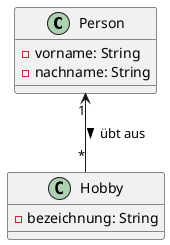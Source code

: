 @startuml

class Person {
- vorname: String
- nachname: String
}

class Hobby {
- bezeichnung: String
}


Person "1" <-- "*" Hobby : > übt aus

@enduml